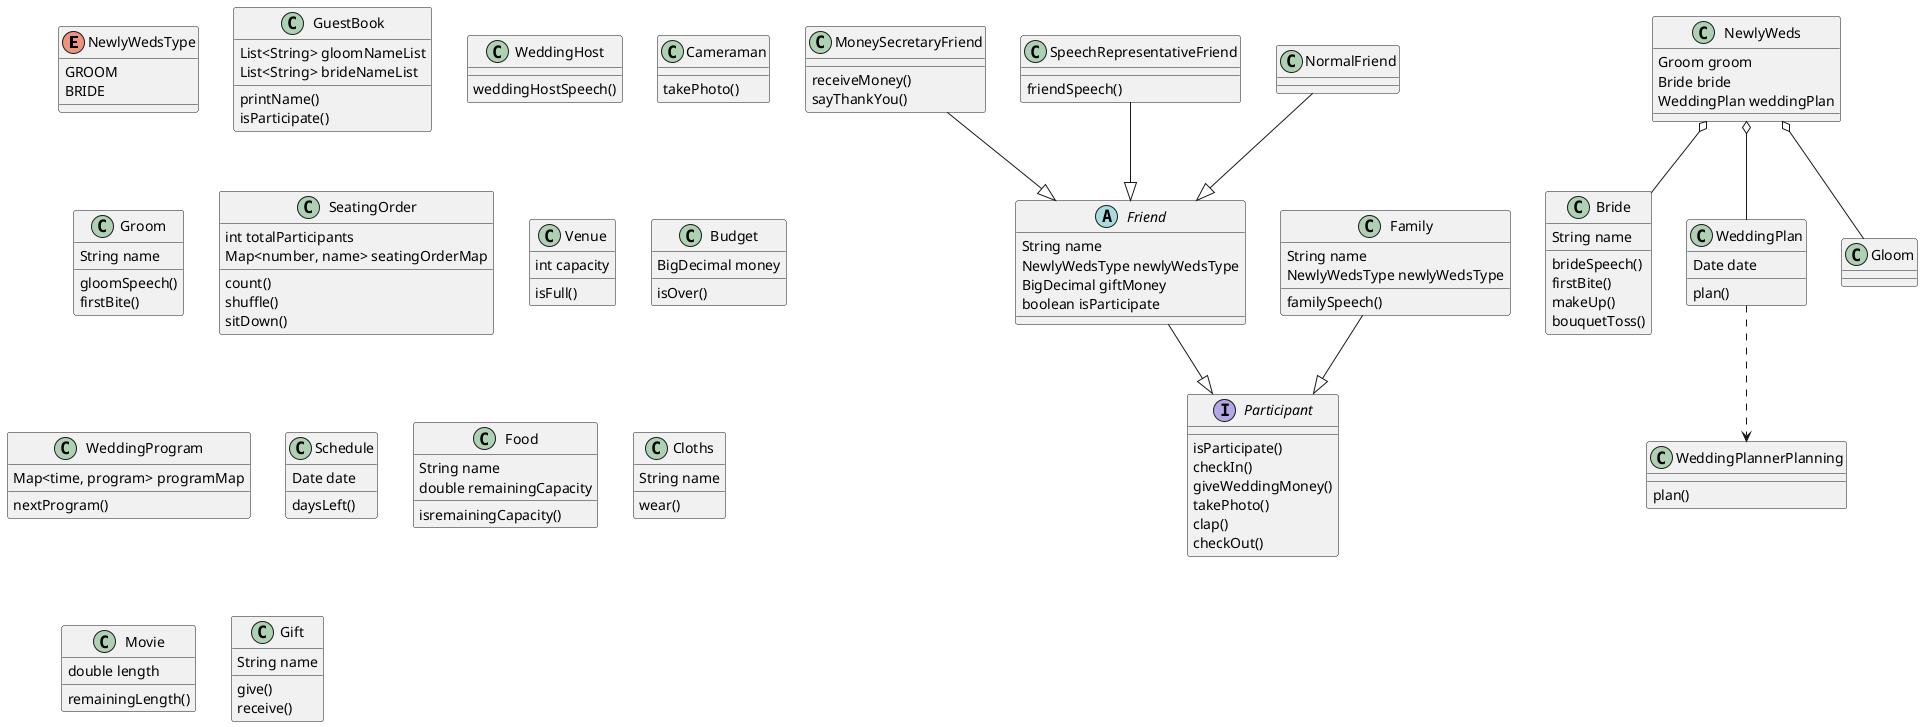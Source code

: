@startuml

enum NewlyWedsType {
  GROOM
  BRIDE
}
interface Participant {
  isParticipate()
  checkIn()
  giveWeddingMoney()
  takePhoto()
  clap()
  checkOut()
}
abstract class Friend {
  String name
  NewlyWedsType newlyWedsType
  BigDecimal giftMoney
  boolean isParticipate
}
class MoneySecretaryFriend {
  receiveMoney()
  sayThankYou()
}
class SpeechRepresentativeFriend {
  friendSpeech()
}
class NormalFriend
class Family {
  String name
  NewlyWedsType newlyWedsType

  familySpeech()
}
class GuestBook {
  List<String> gloomNameList
  List<String> brideNameList

  printName()
  isParticipate()
}
class WeddingHost {
  weddingHostSpeech()
}
class Cameraman {
  takePhoto()
}
class NewlyWeds {
  Groom groom
  Bride bride
  WeddingPlan weddingPlan
}
class Groom {
  String name

  gloomSpeech()
  firstBite()
}
class Bride {
  String name

  brideSpeech()
  firstBite()
  makeUp()
  bouquetToss()
}
class WeddingPlan {
  Date date

  plan()
}
class SeatingOrder {
  int totalParticipants
  Map<number, name> seatingOrderMap

  count()
  shuffle()
  sitDown()
}
class Venue {
  int capacity

  isFull()
}
class Budget {
  BigDecimal money

  isOver()
}
class WeddingProgram {
  Map<time, program> programMap

  nextProgram()
}
class Schedule {
  Date date

  daysLeft()
}
class Food {
  String name
  double remainingCapacity

  isremainingCapacity()
}
class Cloths {
  String name

  wear()
}
class Movie {
  double length

  remainingLength()
}
class Gift {
  String name

  give()
  receive()
}
class WeddingPlannerPlanning {
  plan()
}

Friend --|> Participant
Family --|> Participant
MoneySecretaryFriend --|> Friend
SpeechRepresentativeFriend --|> Friend
NormalFriend --|> Friend

NewlyWeds o-- Gloom
NewlyWeds o-- Bride
NewlyWeds o-- WeddingPlan

WeddingPlan ..> WeddingPlannerPlanning

@enduml
